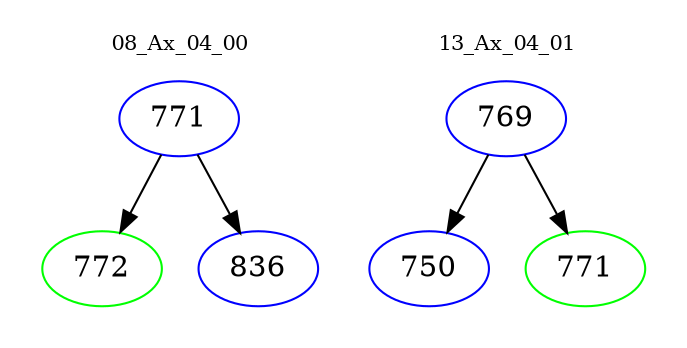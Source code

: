 digraph{
subgraph cluster_0 {
color = white
label = "08_Ax_04_00";
fontsize=10;
T0_771 [label="771", color="blue"]
T0_771 -> T0_772 [color="black"]
T0_772 [label="772", color="green"]
T0_771 -> T0_836 [color="black"]
T0_836 [label="836", color="blue"]
}
subgraph cluster_1 {
color = white
label = "13_Ax_04_01";
fontsize=10;
T1_769 [label="769", color="blue"]
T1_769 -> T1_750 [color="black"]
T1_750 [label="750", color="blue"]
T1_769 -> T1_771 [color="black"]
T1_771 [label="771", color="green"]
}
}
